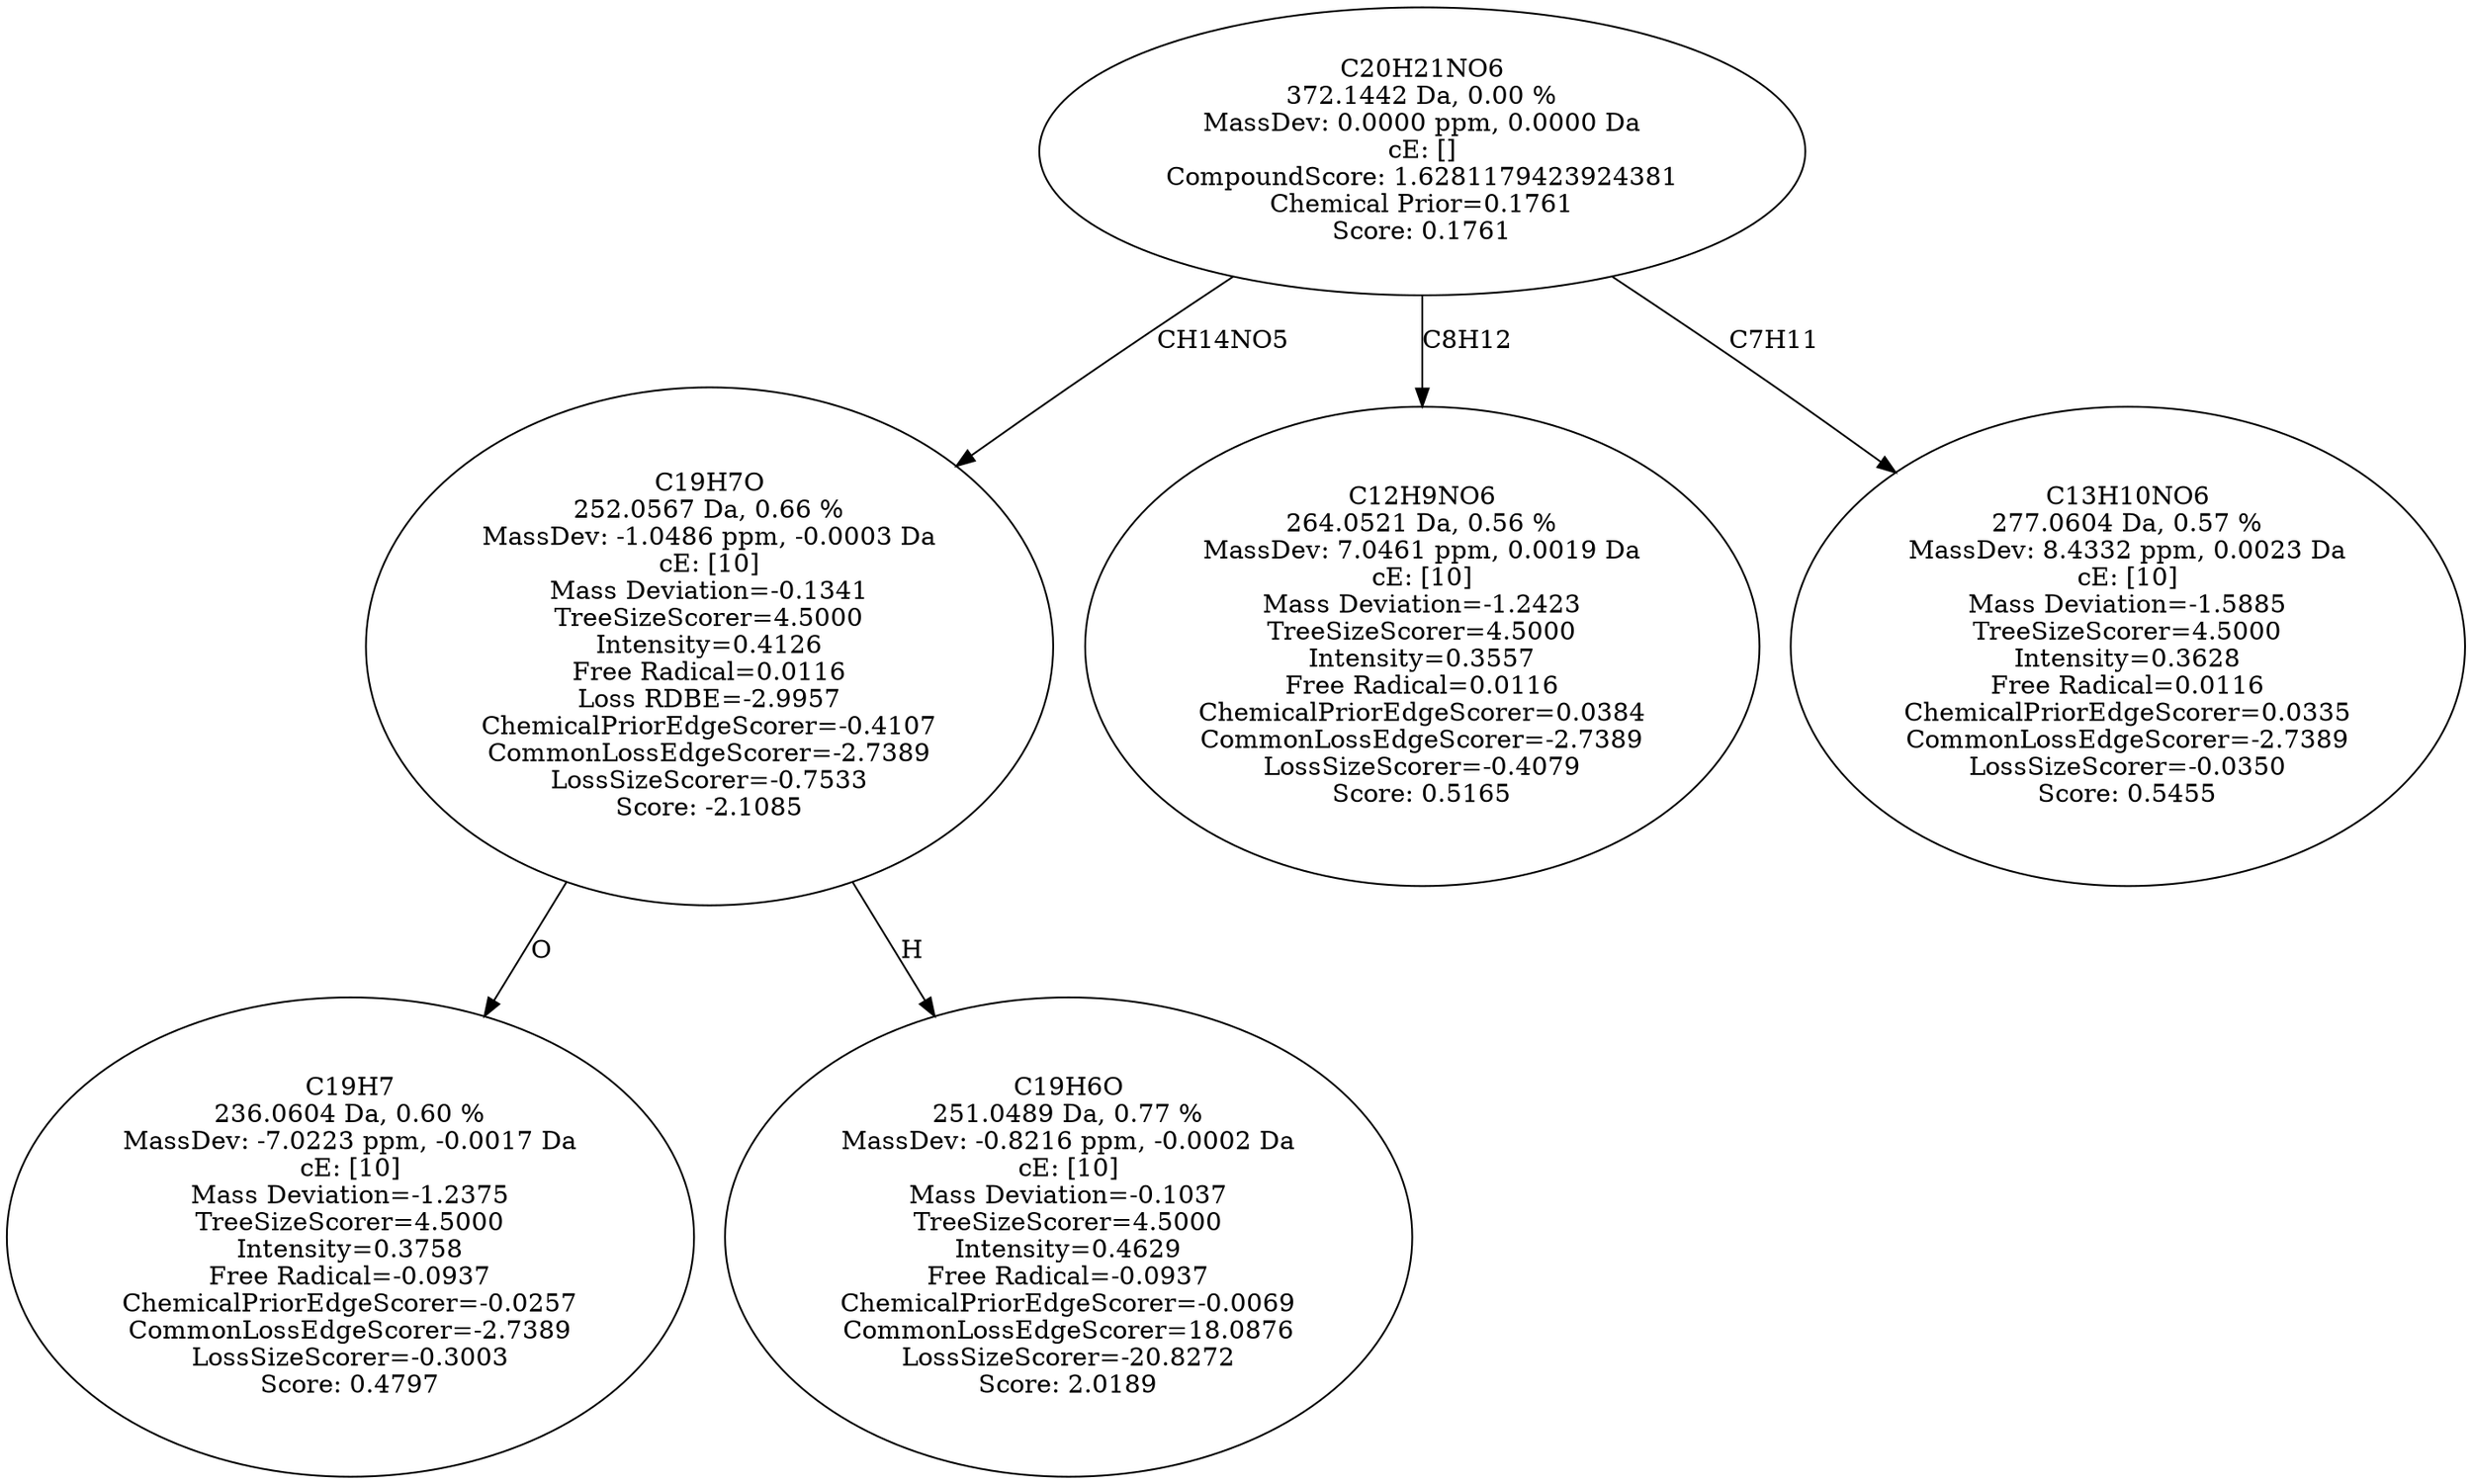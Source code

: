 strict digraph {
v1 [label="C19H7\n236.0604 Da, 0.60 %\nMassDev: -7.0223 ppm, -0.0017 Da\ncE: [10]\nMass Deviation=-1.2375\nTreeSizeScorer=4.5000\nIntensity=0.3758\nFree Radical=-0.0937\nChemicalPriorEdgeScorer=-0.0257\nCommonLossEdgeScorer=-2.7389\nLossSizeScorer=-0.3003\nScore: 0.4797"];
v2 [label="C19H6O\n251.0489 Da, 0.77 %\nMassDev: -0.8216 ppm, -0.0002 Da\ncE: [10]\nMass Deviation=-0.1037\nTreeSizeScorer=4.5000\nIntensity=0.4629\nFree Radical=-0.0937\nChemicalPriorEdgeScorer=-0.0069\nCommonLossEdgeScorer=18.0876\nLossSizeScorer=-20.8272\nScore: 2.0189"];
v3 [label="C19H7O\n252.0567 Da, 0.66 %\nMassDev: -1.0486 ppm, -0.0003 Da\ncE: [10]\nMass Deviation=-0.1341\nTreeSizeScorer=4.5000\nIntensity=0.4126\nFree Radical=0.0116\nLoss RDBE=-2.9957\nChemicalPriorEdgeScorer=-0.4107\nCommonLossEdgeScorer=-2.7389\nLossSizeScorer=-0.7533\nScore: -2.1085"];
v4 [label="C12H9NO6\n264.0521 Da, 0.56 %\nMassDev: 7.0461 ppm, 0.0019 Da\ncE: [10]\nMass Deviation=-1.2423\nTreeSizeScorer=4.5000\nIntensity=0.3557\nFree Radical=0.0116\nChemicalPriorEdgeScorer=0.0384\nCommonLossEdgeScorer=-2.7389\nLossSizeScorer=-0.4079\nScore: 0.5165"];
v5 [label="C13H10NO6\n277.0604 Da, 0.57 %\nMassDev: 8.4332 ppm, 0.0023 Da\ncE: [10]\nMass Deviation=-1.5885\nTreeSizeScorer=4.5000\nIntensity=0.3628\nFree Radical=0.0116\nChemicalPriorEdgeScorer=0.0335\nCommonLossEdgeScorer=-2.7389\nLossSizeScorer=-0.0350\nScore: 0.5455"];
v6 [label="C20H21NO6\n372.1442 Da, 0.00 %\nMassDev: 0.0000 ppm, 0.0000 Da\ncE: []\nCompoundScore: 1.6281179423924381\nChemical Prior=0.1761\nScore: 0.1761"];
v3 -> v1 [label="O"];
v3 -> v2 [label="H"];
v6 -> v3 [label="CH14NO5"];
v6 -> v4 [label="C8H12"];
v6 -> v5 [label="C7H11"];
}